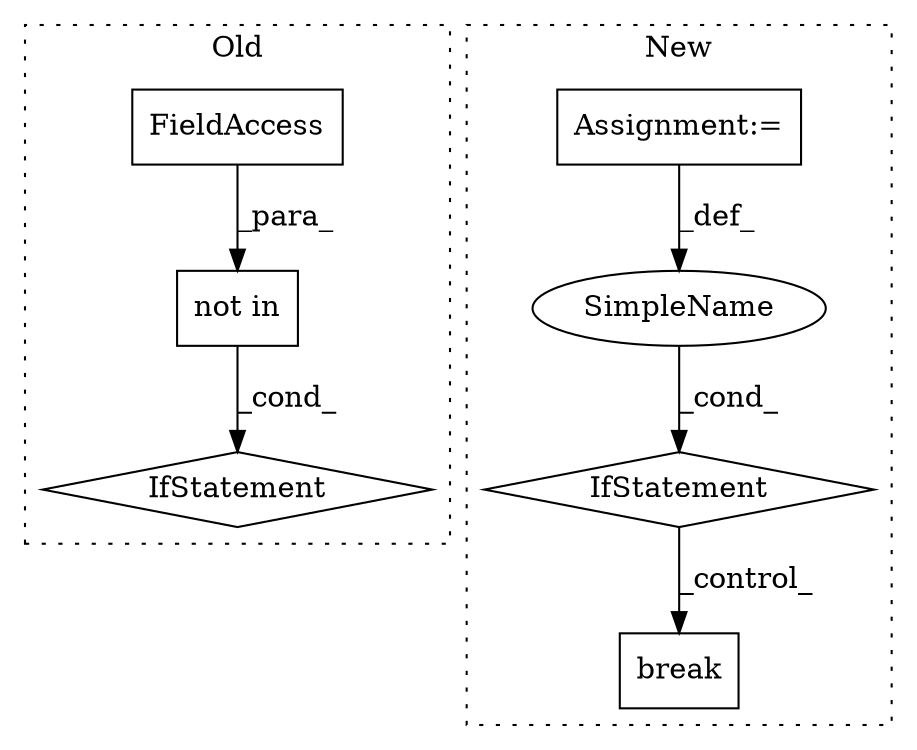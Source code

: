 digraph G {
subgraph cluster0 {
1 [label="not in" a="108" s="4040" l="36" shape="box"];
6 [label="IfStatement" a="25" s="4032,4076" l="8,2" shape="diamond"];
7 [label="FieldAccess" a="22" s="4060" l="16" shape="box"];
label = "Old";
style="dotted";
}
subgraph cluster1 {
2 [label="break" a="10" s="5620" l="6" shape="box"];
3 [label="Assignment:=" a="7" s="3622" l="3" shape="box"];
4 [label="IfStatement" a="25" s="5501,5553" l="4,2" shape="diamond"];
5 [label="SimpleName" a="42" s="" l="" shape="ellipse"];
label = "New";
style="dotted";
}
1 -> 6 [label="_cond_"];
3 -> 5 [label="_def_"];
4 -> 2 [label="_control_"];
5 -> 4 [label="_cond_"];
7 -> 1 [label="_para_"];
}